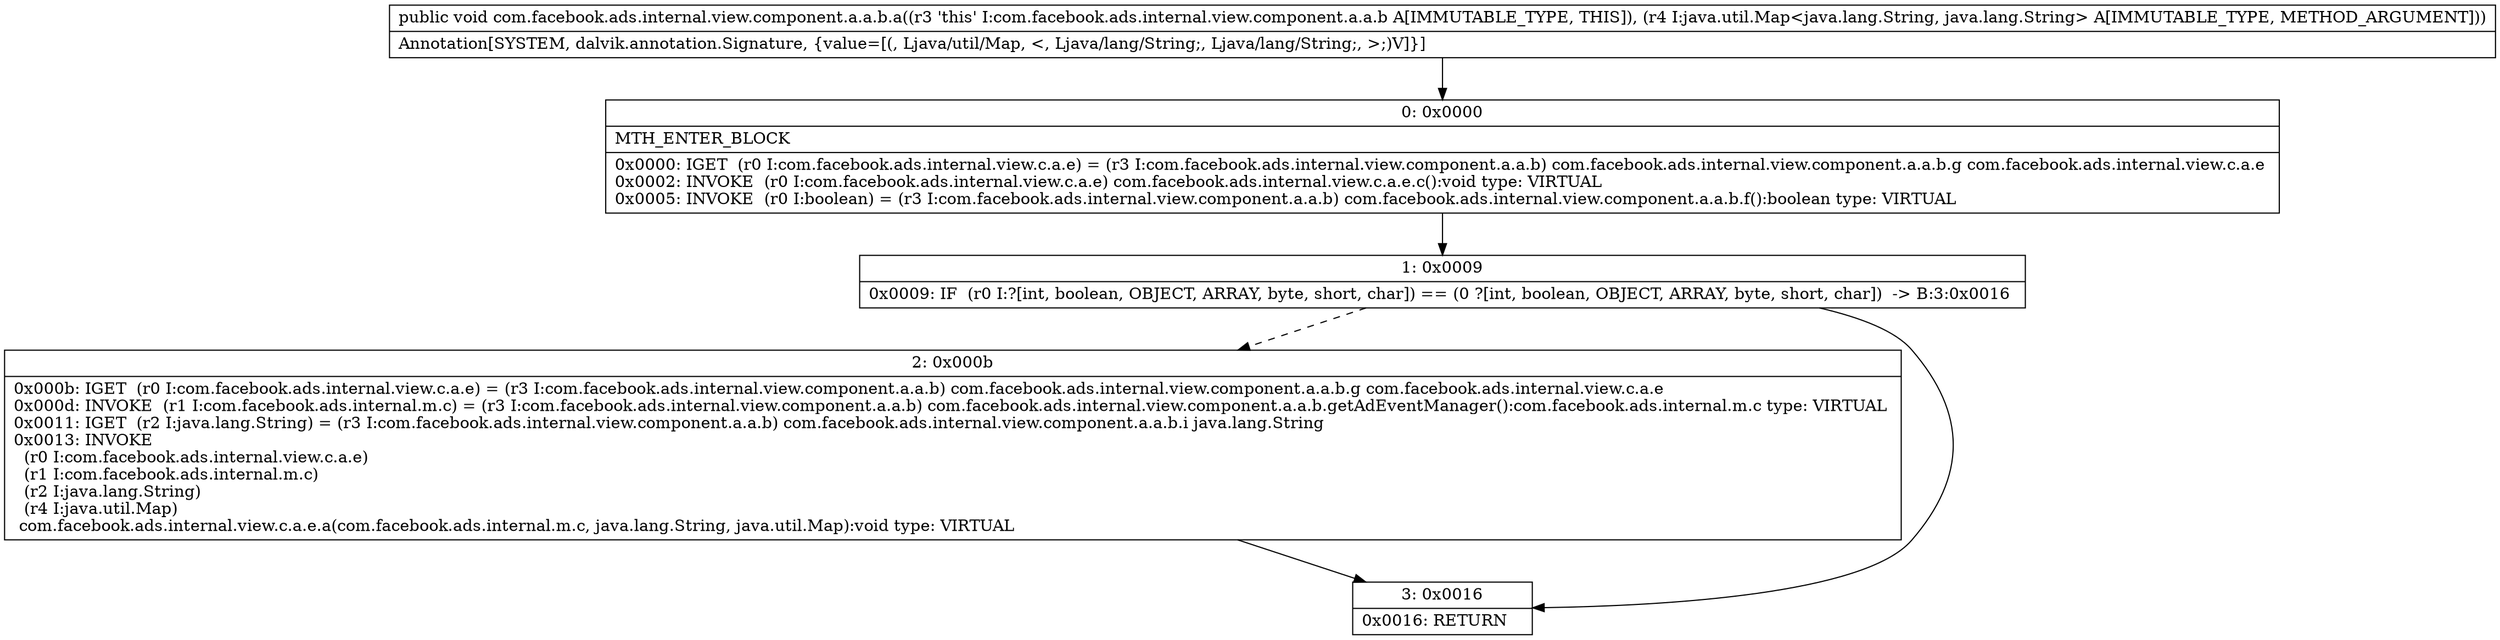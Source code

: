 digraph "CFG forcom.facebook.ads.internal.view.component.a.a.b.a(Ljava\/util\/Map;)V" {
Node_0 [shape=record,label="{0\:\ 0x0000|MTH_ENTER_BLOCK\l|0x0000: IGET  (r0 I:com.facebook.ads.internal.view.c.a.e) = (r3 I:com.facebook.ads.internal.view.component.a.a.b) com.facebook.ads.internal.view.component.a.a.b.g com.facebook.ads.internal.view.c.a.e \l0x0002: INVOKE  (r0 I:com.facebook.ads.internal.view.c.a.e) com.facebook.ads.internal.view.c.a.e.c():void type: VIRTUAL \l0x0005: INVOKE  (r0 I:boolean) = (r3 I:com.facebook.ads.internal.view.component.a.a.b) com.facebook.ads.internal.view.component.a.a.b.f():boolean type: VIRTUAL \l}"];
Node_1 [shape=record,label="{1\:\ 0x0009|0x0009: IF  (r0 I:?[int, boolean, OBJECT, ARRAY, byte, short, char]) == (0 ?[int, boolean, OBJECT, ARRAY, byte, short, char])  \-\> B:3:0x0016 \l}"];
Node_2 [shape=record,label="{2\:\ 0x000b|0x000b: IGET  (r0 I:com.facebook.ads.internal.view.c.a.e) = (r3 I:com.facebook.ads.internal.view.component.a.a.b) com.facebook.ads.internal.view.component.a.a.b.g com.facebook.ads.internal.view.c.a.e \l0x000d: INVOKE  (r1 I:com.facebook.ads.internal.m.c) = (r3 I:com.facebook.ads.internal.view.component.a.a.b) com.facebook.ads.internal.view.component.a.a.b.getAdEventManager():com.facebook.ads.internal.m.c type: VIRTUAL \l0x0011: IGET  (r2 I:java.lang.String) = (r3 I:com.facebook.ads.internal.view.component.a.a.b) com.facebook.ads.internal.view.component.a.a.b.i java.lang.String \l0x0013: INVOKE  \l  (r0 I:com.facebook.ads.internal.view.c.a.e)\l  (r1 I:com.facebook.ads.internal.m.c)\l  (r2 I:java.lang.String)\l  (r4 I:java.util.Map)\l com.facebook.ads.internal.view.c.a.e.a(com.facebook.ads.internal.m.c, java.lang.String, java.util.Map):void type: VIRTUAL \l}"];
Node_3 [shape=record,label="{3\:\ 0x0016|0x0016: RETURN   \l}"];
MethodNode[shape=record,label="{public void com.facebook.ads.internal.view.component.a.a.b.a((r3 'this' I:com.facebook.ads.internal.view.component.a.a.b A[IMMUTABLE_TYPE, THIS]), (r4 I:java.util.Map\<java.lang.String, java.lang.String\> A[IMMUTABLE_TYPE, METHOD_ARGUMENT]))  | Annotation[SYSTEM, dalvik.annotation.Signature, \{value=[(, Ljava\/util\/Map, \<, Ljava\/lang\/String;, Ljava\/lang\/String;, \>;)V]\}]\l}"];
MethodNode -> Node_0;
Node_0 -> Node_1;
Node_1 -> Node_2[style=dashed];
Node_1 -> Node_3;
Node_2 -> Node_3;
}

